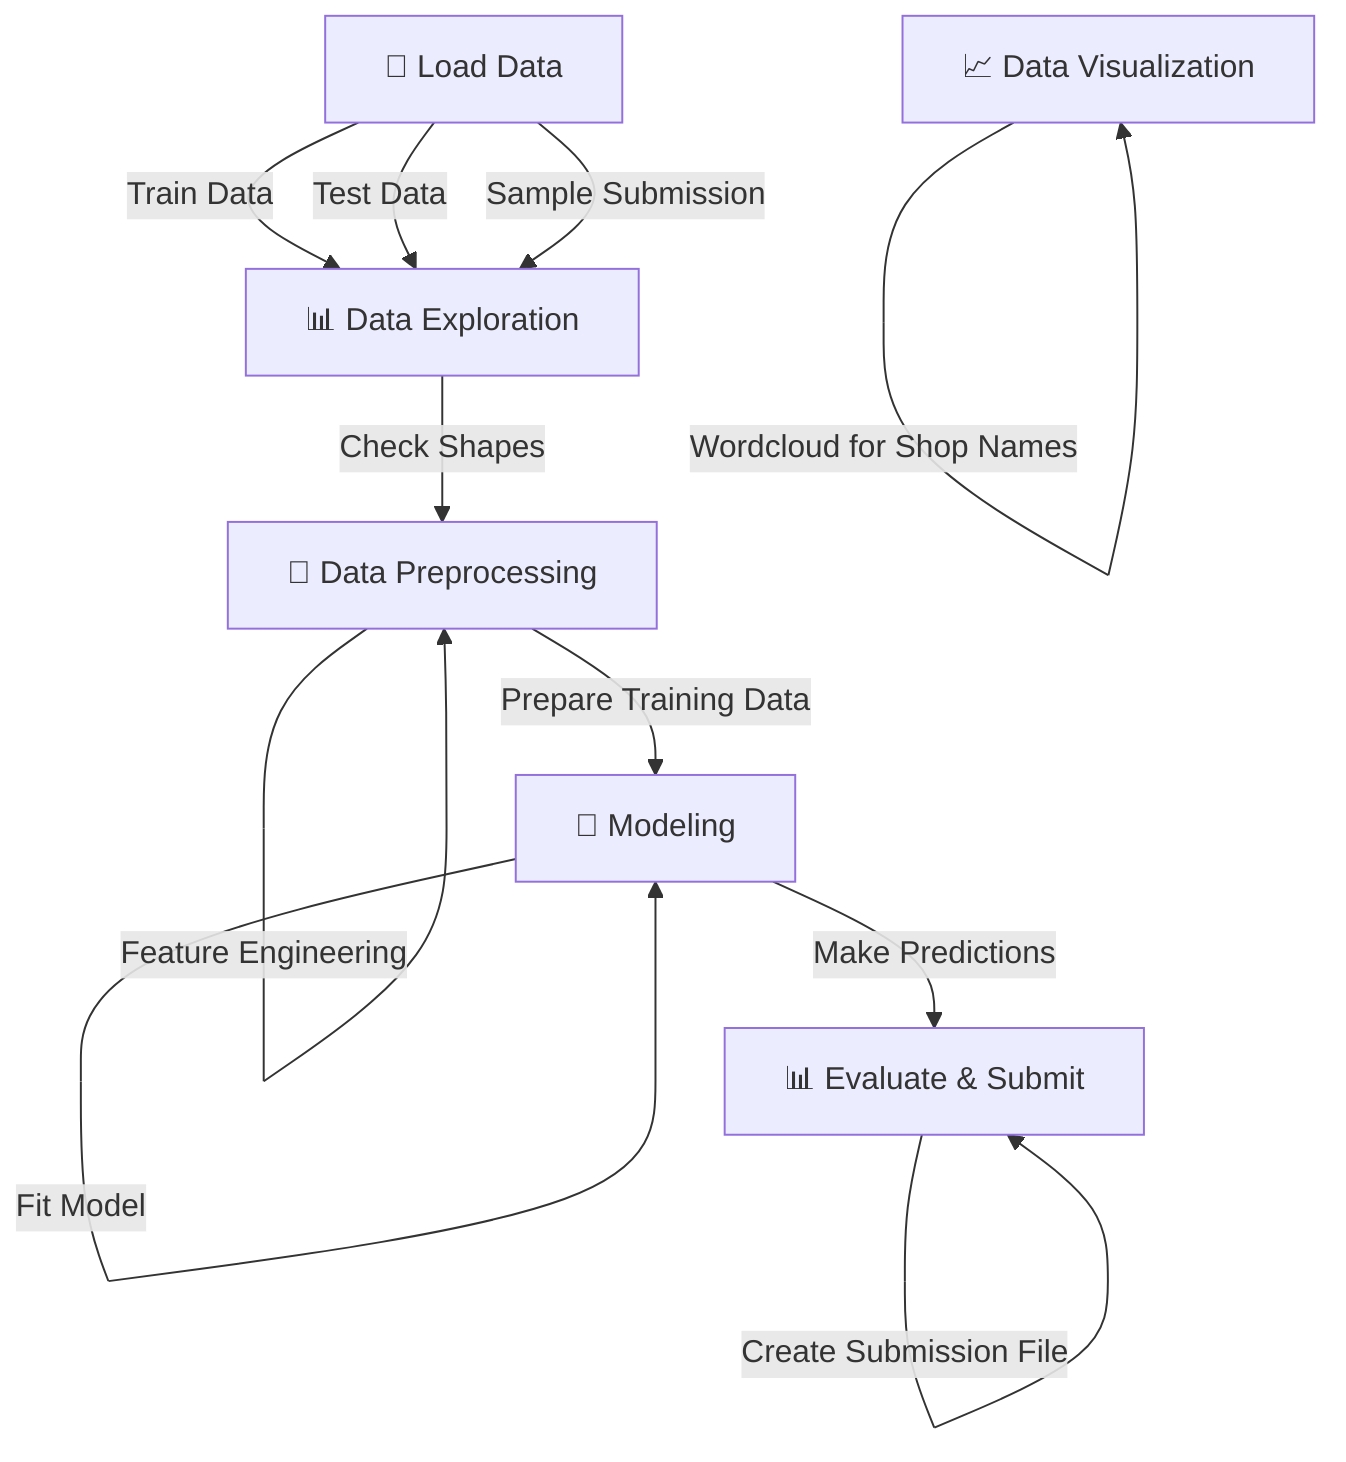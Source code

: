 flowchart TD
    A["📁 Load Data"]
    B["📊 Data Exploration"]
    C["🧹 Data Preprocessing"]
    D["📈 Data Visualization"]
    E["🧠 Modeling"]
    F["📊 Evaluate & Submit"]

    A -->|Train Data| B
    A -->|Test Data| B
    A -->|Sample Submission| B
    B -->|Check Shapes| C
    C -->|Check Nulls| C
    C -->|Feature Engineering| C
    C -->|Prepare Training Data| E
    D -->|Plots of Item Categories| D
    D -->|Busiest Days| D
    D -->|Busiest Months| D
    D -->|Wordcloud for Item Names| D
    D -->|Wordcloud for Shop Names| D
    E -->|Fit Model| E
    E -->|Make Predictions| F
    F -->|Create Submission File| F